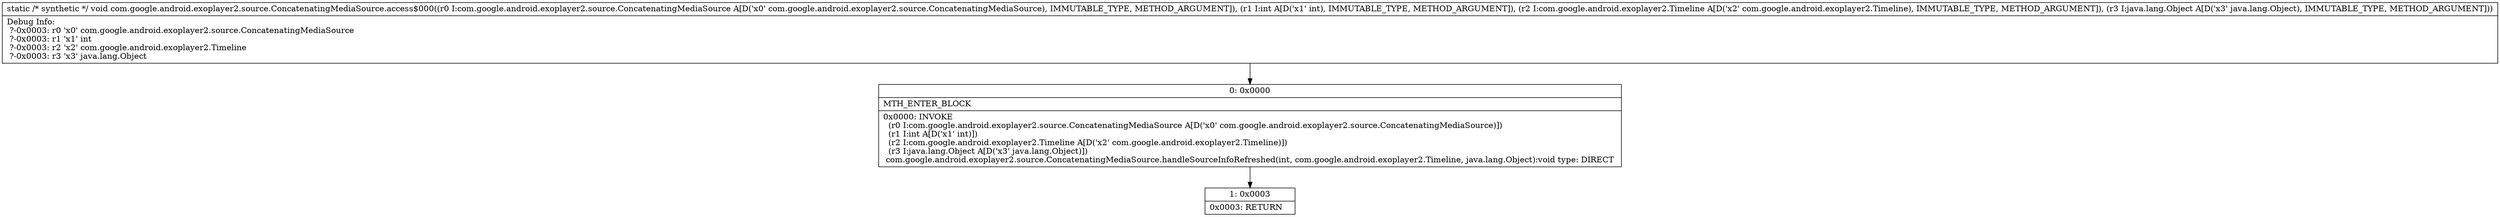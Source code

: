digraph "CFG forcom.google.android.exoplayer2.source.ConcatenatingMediaSource.access$000(Lcom\/google\/android\/exoplayer2\/source\/ConcatenatingMediaSource;ILcom\/google\/android\/exoplayer2\/Timeline;Ljava\/lang\/Object;)V" {
Node_0 [shape=record,label="{0\:\ 0x0000|MTH_ENTER_BLOCK\l|0x0000: INVOKE  \l  (r0 I:com.google.android.exoplayer2.source.ConcatenatingMediaSource A[D('x0' com.google.android.exoplayer2.source.ConcatenatingMediaSource)])\l  (r1 I:int A[D('x1' int)])\l  (r2 I:com.google.android.exoplayer2.Timeline A[D('x2' com.google.android.exoplayer2.Timeline)])\l  (r3 I:java.lang.Object A[D('x3' java.lang.Object)])\l com.google.android.exoplayer2.source.ConcatenatingMediaSource.handleSourceInfoRefreshed(int, com.google.android.exoplayer2.Timeline, java.lang.Object):void type: DIRECT \l}"];
Node_1 [shape=record,label="{1\:\ 0x0003|0x0003: RETURN   \l}"];
MethodNode[shape=record,label="{static \/* synthetic *\/ void com.google.android.exoplayer2.source.ConcatenatingMediaSource.access$000((r0 I:com.google.android.exoplayer2.source.ConcatenatingMediaSource A[D('x0' com.google.android.exoplayer2.source.ConcatenatingMediaSource), IMMUTABLE_TYPE, METHOD_ARGUMENT]), (r1 I:int A[D('x1' int), IMMUTABLE_TYPE, METHOD_ARGUMENT]), (r2 I:com.google.android.exoplayer2.Timeline A[D('x2' com.google.android.exoplayer2.Timeline), IMMUTABLE_TYPE, METHOD_ARGUMENT]), (r3 I:java.lang.Object A[D('x3' java.lang.Object), IMMUTABLE_TYPE, METHOD_ARGUMENT]))  | Debug Info:\l  ?\-0x0003: r0 'x0' com.google.android.exoplayer2.source.ConcatenatingMediaSource\l  ?\-0x0003: r1 'x1' int\l  ?\-0x0003: r2 'x2' com.google.android.exoplayer2.Timeline\l  ?\-0x0003: r3 'x3' java.lang.Object\l}"];
MethodNode -> Node_0;
Node_0 -> Node_1;
}

